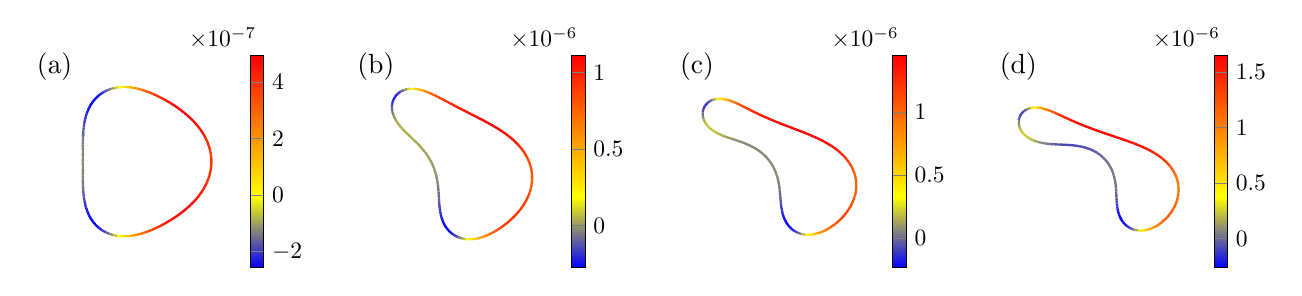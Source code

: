 \begin{tikzpicture}[scale=0.85]

\begin{axis}[
  at = {(0.0cm,0.0cm)},
  width = 5.50cm,
  hide axis,
  axis equal image,
  xmin = -1.5,
  xmax = +1.5,
  ymin = -1.5,
  ymax = +1.5,
  xtick = \empty,
  ytick = \empty,
%  title style = {align=center, yshift = -0.4cm},
%  title = {\footnotesize $\beta = 5 \times 10^{-4}$ \\ 
%           \footnotesize $U_{\max} = 5.7\;\mu$m/s},
  colorbar,
  colorbar style={
    /pgfplots/tick scale binop=\tiny{\times},
%    ytick scale label code/.code={},
    at = {(1.02,0)},
    anchor = south west,
%    ytick={0,2e-5,4e-5,6e-5,8e-5},
%    yticklabels = {\tiny $0$,\tiny $2$,\tiny $4$,\tiny $6$,\tiny $8$},
  },
  colorbar/width=2mm
]

\addplot[samples=200,surf,point meta=explicit,line width=1.0pt] coordinates{
(-8.094e-01,4.009e-01) [-1.555e-07]
(-8.115e-01,3.614e-01) [-1.484e-07]
(-8.13e-01,3.216e-01) [-1.421e-07]
(-8.14e-01,2.817e-01) [-1.366e-07]
(-8.146e-01,2.414e-01) [-1.319e-07]
(-8.149e-01,2.007e-01) [-1.279e-07]
(-8.15e-01,1.595e-01) [-1.247e-07]
(-8.15e-01,1.177e-01) [-1.222e-07]
(-8.149e-01,7.529e-02) [-1.204e-07]
(-8.149e-01,3.212e-02) [-1.194e-07]
(-8.148e-01,-1.182e-02) [-1.191e-07]
(-8.149e-01,-5.659e-02) [-1.197e-07]
(-8.149e-01,-1.022e-01) [-1.212e-07]
(-8.15e-01,-1.487e-01) [-1.236e-07]
(-8.149e-01,-1.961e-01) [-1.27e-07]
(-8.146e-01,-2.444e-01) [-1.315e-07]
(-8.139e-01,-2.936e-01) [-1.374e-07]
(-8.125e-01,-3.436e-01) [-1.445e-07]
(-8.101e-01,-3.945e-01) [-1.532e-07]
(-8.064e-01,-4.461e-01) [-1.634e-07]
(-8.009e-01,-4.984e-01) [-1.751e-07]
(-7.931e-01,-5.511e-01) [-1.882e-07]
(-7.825e-01,-6.041e-01) [-2.023e-07]
(-7.686e-01,-6.57e-01) [-2.17e-07]
(-7.508e-01,-7.094e-01) [-2.311e-07]
(-7.286e-01,-7.607e-01) [-2.433e-07]
(-7.016e-01,-8.101e-01) [-2.52e-07]
(-6.696e-01,-8.571e-01) [-2.551e-07]
(-6.326e-01,-9.006e-01) [-2.508e-07]
(-5.907e-01,-9.399e-01) [-2.375e-07]
(-5.444e-01,-9.742e-01) [-2.143e-07]
(-4.943e-01,-1.003e+00) [-1.815e-07]
(-4.412e-01,-1.026e+00) [-1.402e-07]
(-3.859e-01,-1.043e+00) [-9.218e-08]
(-3.292e-01,-1.055e+00) [-3.98e-08]
(-2.718e-01,-1.06e+00) [1.459e-08]
(-2.144e-01,-1.061e+00) [6.887e-08]
(-1.573e-01,-1.057e+00) [1.214e-07]
(-1.011e-01,-1.05e+00) [1.709e-07]
(-4.577e-02,-1.039e+00) [2.168e-07]
(8.354e-03,-1.025e+00) [2.586e-07]
(6.122e-02,-1.008e+00) [2.962e-07]
(1.128e-01,-9.901e-01) [3.297e-07]
(1.63e-01,-9.701e-01) [3.593e-07]
(2.119e-01,-9.487e-01) [3.852e-07]
(2.594e-01,-9.262e-01) [4.076e-07]
(3.055e-01,-9.028e-01) [4.269e-07]
(3.503e-01,-8.785e-01) [4.433e-07]
(3.937e-01,-8.536e-01) [4.57e-07]
(4.358e-01,-8.281e-01) [4.682e-07]
(4.765e-01,-8.021e-01) [4.771e-07]
(5.157e-01,-7.755e-01) [4.839e-07]
(5.536e-01,-7.486e-01) [4.886e-07]
(5.901e-01,-7.212e-01) [4.916e-07]
(6.252e-01,-6.934e-01) [4.928e-07]
(6.589e-01,-6.651e-01) [4.925e-07]
(6.911e-01,-6.364e-01) [4.907e-07]
(7.219e-01,-6.073e-01) [4.875e-07]
(7.514e-01,-5.776e-01) [4.832e-07]
(7.794e-01,-5.474e-01) [4.778e-07]
(8.06e-01,-5.166e-01) [4.715e-07]
(8.312e-01,-4.852e-01) [4.643e-07]
(8.55e-01,-4.531e-01) [4.565e-07]
(8.774e-01,-4.202e-01) [4.481e-07]
(8.983e-01,-3.865e-01) [4.393e-07]
(9.176e-01,-3.519e-01) [4.303e-07]
(9.354e-01,-3.164e-01) [4.213e-07]
(9.516e-01,-2.799e-01) [4.125e-07]
(9.66e-01,-2.422e-01) [4.042e-07]
(9.785e-01,-2.035e-01) [3.965e-07]
(9.889e-01,-1.637e-01) [3.897e-07]
(9.973e-01,-1.227e-01) [3.841e-07]
(1.003e+00,-8.073e-02) [3.8e-07]
(1.007e+00,-3.772e-02) [3.775e-07]
(1.008e+00,6.21e-03) [3.769e-07]
(1.006e+00,5.092e-02) [3.784e-07]
(1.0e+00,9.625e-02) [3.819e-07]
(9.924e-01,1.42e-01) [3.874e-07]
(9.812e-01,1.88e-01) [3.947e-07]
(9.667e-01,2.341e-01) [4.037e-07]
(9.49e-01,2.8e-01) [4.14e-07]
(9.281e-01,3.255e-01) [4.251e-07]
(9.042e-01,3.704e-01) [4.367e-07]
(8.772e-01,4.145e-01) [4.482e-07]
(8.473e-01,4.578e-01) [4.591e-07]
(8.148e-01,5.0e-01) [4.691e-07]
(7.797e-01,5.411e-01) [4.778e-07]
(7.423e-01,5.81e-01) [4.847e-07]
(7.027e-01,6.197e-01) [4.897e-07]
(6.612e-01,6.571e-01) [4.924e-07]
(6.18e-01,6.932e-01) [4.927e-07]
(5.731e-01,7.281e-01) [4.904e-07]
(5.269e-01,7.617e-01) [4.854e-07]
(4.794e-01,7.941e-01) [4.777e-07]
(4.308e-01,8.252e-01) [4.67e-07]
(3.812e-01,8.549e-01) [4.533e-07]
(3.308e-01,8.833e-01) [4.365e-07]
(2.795e-01,9.102e-01) [4.164e-07]
(2.275e-01,9.355e-01) [3.929e-07]
(1.749e-01,9.59e-01) [3.658e-07]
(1.217e-01,9.807e-01) [3.351e-07]
(6.794e-02,1.0e+00) [3.007e-07]
(1.377e-02,1.017e+00) [2.626e-07]
(-4.074e-02,1.032e+00) [2.208e-07]
(-9.546e-02,1.043e+00) [1.757e-07]
(-1.502e-01,1.051e+00) [1.278e-07]
(-2.047e-01,1.055e+00) [7.789e-08]
(-2.587e-01,1.055e+00) [2.703e-08]
(-3.119e-01,1.051e+00) [-2.343e-08]
(-3.637e-01,1.042e+00) [-7.195e-08]
(-4.138e-01,1.029e+00) [-1.169e-07]
(-4.616e-01,1.012e+00) [-1.568e-07]
(-5.068e-01,9.906e-01) [-1.904e-07]
(-5.489e-01,9.652e-01) [-2.169e-07]
(-5.876e-01,9.364e-01) [-2.362e-07]
(-6.227e-01,9.046e-01) [-2.484e-07]
(-6.541e-01,8.704e-01) [-2.542e-07]
(-6.819e-01,8.343e-01) [-2.547e-07]
(-7.061e-01,7.966e-01) [-2.509e-07]
(-7.27e-01,7.58e-01) [-2.44e-07]
(-7.447e-01,7.187e-01) [-2.349e-07]
(-7.597e-01,6.79e-01) [-2.246e-07]
(-7.721e-01,6.391e-01) [-2.137e-07]
(-7.823e-01,5.992e-01) [-2.026e-07]
(-7.906e-01,5.593e-01) [-1.919e-07]
(-7.972e-01,5.196e-01) [-1.817e-07]
(-8.024e-01,4.8e-01) [-1.722e-07]
(-8.063e-01,4.404e-01) [-1.635e-07]
(-8.094e-01,4.009e-01) [-1.555e-07]
(-8.115e-01,3.614e-01) [-1.484e-07]
};

\end{axis}

%%%%%%%%%%%%%%%%%%%%%%%%%%%%%
\begin{axis}[
  at = {(4.8cm,0.0cm)},
  width = 5.50cm,
  hide axis,
  axis equal image,
  xmin = -1.5,
  xmax = +1.5,
  ymin = -1.5,
  ymax = +1.5,
  xtick = \empty,
  ytick = \empty,
%  title style = {align=center, yshift = -0.4cm},
%  title = {\footnotesize $\beta = 5 \times 10^{-4}$ \\ 
%           \footnotesize $U_{\max} = 5.7\;\mu$m/s},
  colorbar,
  colorbar style={
    /pgfplots/tick scale binop=\tiny{\times},
%    ytick scale label code/.code={},
    at = {(1.02,0)},
    anchor = south west,
%    ytick={0,2e-5,4e-5,6e-5,8e-5},
%    yticklabels = {\tiny $0$,\tiny $2$,\tiny $4$,\tiny $6$,\tiny $8$},
  },
  colorbar/width=2mm
]

\addplot[samples=200,surf,point meta=explicit,line width=1.0pt] coordinates{
(-9.479e-02,-1.051e+00) [-1.635e-07]
(-5.917e-02,-1.069e+00) [-1.061e-07]
(-2.175e-02,-1.083e+00) [-3.9e-08]
(1.713e-02,-1.094e+00) [3.594e-08]
(5.716e-02,-1.101e+00) [1.161e-07]
(9.806e-02,-1.104e+00) [1.991e-07]
(1.396e-01,-1.103e+00) [2.825e-07]
(1.815e-01,-1.099e+00) [3.644e-07]
(2.236e-01,-1.092e+00) [4.43e-07]
(2.659e-01,-1.081e+00) [5.17e-07]
(3.081e-01,-1.068e+00) [5.857e-07]
(3.503e-01,-1.052e+00) [6.482e-07]
(3.924e-01,-1.034e+00) [7.045e-07]
(4.344e-01,-1.013e+00) [7.542e-07]
(4.761e-01,-9.897e-01) [7.975e-07]
(5.177e-01,-9.643e-01) [8.343e-07]
(5.589e-01,-9.369e-01) [8.648e-07]
(5.998e-01,-9.073e-01) [8.89e-07]
(6.403e-01,-8.757e-01) [9.073e-07]
(6.801e-01,-8.421e-01) [9.196e-07]
(7.192e-01,-8.063e-01) [9.261e-07]
(7.572e-01,-7.683e-01) [9.271e-07]
(7.94e-01,-7.281e-01) [9.227e-07]
(8.292e-01,-6.857e-01) [9.134e-07]
(8.623e-01,-6.409e-01) [8.998e-07]
(8.931e-01,-5.937e-01) [8.826e-07]
(9.21e-01,-5.442e-01) [8.63e-07]
(9.454e-01,-4.924e-01) [8.422e-07]
(9.659e-01,-4.386e-01) [8.221e-07]
(9.821e-01,-3.83e-01) [8.042e-07]
(9.933e-01,-3.26e-01) [7.907e-07]
(9.994e-01,-2.68e-01) [7.828e-07]
(9.999e-01,-2.097e-01) [7.82e-07]
(9.95e-01,-1.516e-01) [7.886e-07]
(9.845e-01,-9.426e-02) [8.026e-07]
(9.688e-01,-3.831e-02) [8.229e-07]
(9.482e-01,1.58e-02) [8.484e-07]
(9.232e-01,6.768e-02) [8.772e-07]
(8.942e-01,1.171e-01) [9.079e-07]
(8.619e-01,1.638e-01) [9.385e-07]
(8.267e-01,2.077e-01) [9.682e-07]
(7.893e-01,2.49e-01) [9.956e-07]
(7.5e-01,2.877e-01) [1.02e-06]
(7.093e-01,3.24e-01) [1.042e-06]
(6.677e-01,3.579e-01) [1.06e-06]
(6.253e-01,3.898e-01) [1.075e-06]
(5.827e-01,4.197e-01) [1.087e-06]
(5.398e-01,4.48e-01) [1.097e-06]
(4.97e-01,4.747e-01) [1.103e-06]
(4.544e-01,5.001e-01) [1.108e-06]
(4.122e-01,5.242e-01) [1.11e-06]
(3.704e-01,5.474e-01) [1.11e-06]
(3.292e-01,5.696e-01) [1.109e-06]
(2.886e-01,5.911e-01) [1.106e-06]
(2.486e-01,6.119e-01) [1.102e-06]
(2.092e-01,6.322e-01) [1.096e-06]
(1.704e-01,6.519e-01) [1.09e-06]
(1.323e-01,6.713e-01) [1.082e-06]
(9.479e-02,6.904e-01) [1.073e-06]
(5.781e-02,7.093e-01) [1.063e-06]
(2.131e-02,7.28e-01) [1.053e-06]
(-1.477e-02,7.466e-01) [1.04e-06]
(-5.053e-02,7.651e-01) [1.027e-06]
(-8.604e-02,7.836e-01) [1.012e-06]
(-1.214e-01,8.022e-01) [9.959e-07]
(-1.567e-01,8.208e-01) [9.775e-07]
(-1.921e-01,8.396e-01) [9.57e-07]
(-2.278e-01,8.584e-01) [9.338e-07]
(-2.637e-01,8.773e-01) [9.077e-07]
(-3.001e-01,8.962e-01) [8.779e-07]
(-3.37e-01,9.15e-01) [8.439e-07]
(-3.748e-01,9.337e-01) [8.046e-07]
(-4.135e-01,9.519e-01) [7.592e-07]
(-4.532e-01,9.695e-01) [7.065e-07]
(-4.943e-01,9.861e-01) [6.452e-07]
(-5.368e-01,1.001e+00) [5.739e-07]
(-5.809e-01,1.014e+00) [4.916e-07]
(-6.267e-01,1.024e+00) [3.975e-07]
(-6.741e-01,1.03e+00) [2.923e-07]
(-7.227e-01,1.03e+00) [1.786e-07]
(-7.719e-01,1.024e+00) [6.218e-08]
(-8.204e-01,1.011e+00) [-4.74e-08]
(-8.665e-01,9.886e-01) [-1.381e-07]
(-9.081e-01,9.573e-01) [-1.979e-07]
(-9.428e-01,9.174e-01) [-2.2e-07]
(-9.685e-01,8.703e-01) [-2.058e-07]
(-9.838e-01,8.182e-01) [-1.655e-07]
(-9.881e-01,7.633e-01) [-1.127e-07]
(-9.82e-01,7.08e-01) [-6.075e-08]
(-9.664e-01,6.539e-01) [-1.736e-08]
(-9.43e-01,6.022e-01) [1.4e-08]
(-9.132e-01,5.533e-01) [3.402e-08]
(-8.787e-01,5.072e-01) [4.46e-08]
(-8.406e-01,4.636e-01) [4.857e-08]
(-8.002e-01,4.218e-01) [4.806e-08]
(-7.584e-01,3.813e-01) [4.508e-08]
(-7.159e-01,3.412e-01) [4.072e-08]
(-6.736e-01,3.011e-01) [3.6e-08]
(-6.32e-01,2.603e-01) [3.118e-08]
(-5.917e-01,2.184e-01) [2.671e-08]
(-5.533e-01,1.75e-01) [2.239e-08]
(-5.173e-01,1.301e-01) [1.839e-08]
(-4.84e-01,8.353e-02) [1.433e-08]
(-4.539e-01,3.538e-02) [1.026e-08]
(-4.271e-01,-1.415e-02) [5.744e-09]
(-4.038e-01,-6.481e-02) [8.475e-10]
(-3.841e-01,-1.163e-01) [-4.869e-09]
(-3.678e-01,-1.682e-01) [-1.131e-08]
(-3.547e-01,-2.203e-01) [-1.889e-08]
(-3.445e-01,-2.723e-01) [-2.751e-08]
(-3.368e-01,-3.239e-01) [-3.759e-08]
(-3.311e-01,-3.749e-01) [-4.902e-08]
(-3.269e-01,-4.252e-01) [-6.225e-08]
(-3.237e-01,-4.746e-01) [-7.714e-08]
(-3.21e-01,-5.232e-01) [-9.409e-08]
(-3.181e-01,-5.709e-01) [-1.129e-07]
(-3.146e-01,-6.176e-01) [-1.336e-07]
(-3.099e-01,-6.633e-01) [-1.559e-07]
(-3.037e-01,-7.08e-01) [-1.794e-07]
(-2.954e-01,-7.515e-01) [-2.03e-07]
(-2.847e-01,-7.936e-01) [-2.258e-07]
(-2.713e-01,-8.342e-01) [-2.46e-07]
(-2.55e-01,-8.73e-01) [-2.621e-07]
(-2.357e-01,-9.098e-01) [-2.716e-07]
(-2.132e-01,-9.441e-01) [-2.729e-07]
(-1.877e-01,-9.757e-01) [-2.636e-07]
(-1.594e-01,-1.004e+00) [-2.427e-07]
(-1.283e-01,-1.03e+00) [-2.092e-07]
(-9.479e-02,-1.051e+00) [-1.635e-07]
(-5.917e-02,-1.069e+00) [-1.061e-07]
};

\end{axis}

%%%%%%%%%%%%%%%%%%%%%%%%%%%%%
\begin{axis}[
  at = {(9.6cm,0.0cm)},
  width = 5.50cm,
  hide axis,
  axis equal image,
  xmin = -1.5,
  xmax = +1.5,
  ymin = -1.5,
  ymax = +1.5,
  xtick = \empty,
  ytick = \empty,
%  title style = {align=center, yshift = -0.4cm},
%  title = {\footnotesize $\beta = 5 \times 10^{-4}$ \\ 
%           \footnotesize $U_{\max} = 5.7\;\mu$m/s},
  colorbar,
  colorbar style={
    /pgfplots/tick scale binop=\tiny{\times},
%    ytick scale label code/.code={},
    at = {(1.02,0)},
    anchor = south west,
%    ytick={0,2e-5,4e-5,6e-5,8e-5},
%    yticklabels = {\tiny $0$,\tiny $2$,\tiny $4$,\tiny $6$,\tiny $8$},
  },
  colorbar/width=2mm
]

\addplot[samples=200,surf,point meta=explicit,line width=1.0pt] coordinates{
(3.57e-01,-1.04e+00) [3.476e-07]
(3.969e-01,-1.038e+00) [4.548e-07]
(4.366e-01,-1.033e+00) [5.577e-07]
(4.76e-01,-1.024e+00) [6.545e-07]
(5.149e-01,-1.013e+00) [7.433e-07]
(5.533e-01,-9.987e-01) [8.237e-07]
(5.913e-01,-9.818e-01) [8.948e-07]
(6.286e-01,-9.624e-01) [9.569e-07]
(6.655e-01,-9.407e-01) [1.009e-06]
(7.017e-01,-9.166e-01) [1.053e-06]
(7.373e-01,-8.903e-01) [1.088e-06]
(7.722e-01,-8.617e-01) [1.114e-06]
(8.063e-01,-8.309e-01) [1.131e-06]
(8.394e-01,-7.977e-01) [1.141e-06]
(8.713e-01,-7.622e-01) [1.142e-06]
(9.018e-01,-7.243e-01) [1.137e-06]
(9.304e-01,-6.838e-01) [1.125e-06]
(9.569e-01,-6.409e-01) [1.108e-06]
(9.807e-01,-5.954e-01) [1.087e-06]
(1.001e+00,-5.475e-01) [1.065e-06]
(1.018e+00,-4.974e-01) [1.042e-06]
(1.031e+00,-4.452e-01) [1.023e-06]
(1.039e+00,-3.913e-01) [1.009e-06]
(1.041e+00,-3.362e-01) [1.004e-06]
(1.038e+00,-2.806e-01) [1.008e-06]
(1.03e+00,-2.25e-01) [1.023e-06]
(1.015e+00,-1.701e-01) [1.047e-06]
(9.949e-01,-1.165e-01) [1.081e-06]
(9.694e-01,-6.488e-02) [1.12e-06]
(9.39e-01,-1.56e-02) [1.164e-06]
(9.043e-01,3.102e-02) [1.208e-06]
(8.659e-01,7.479e-02) [1.252e-06]
(8.242e-01,1.157e-01) [1.292e-06]
(7.8e-01,1.536e-01) [1.328e-06]
(7.335e-01,1.889e-01) [1.359e-06]
(6.855e-01,2.216e-01) [1.385e-06]
(6.362e-01,2.519e-01) [1.406e-06]
(5.859e-01,2.801e-01) [1.422e-06]
(5.351e-01,3.065e-01) [1.434e-06]
(4.839e-01,3.311e-01) [1.442e-06]
(4.326e-01,3.543e-01) [1.448e-06]
(3.814e-01,3.763e-01) [1.45e-06]
(3.304e-01,3.973e-01) [1.451e-06]
(2.797e-01,4.174e-01) [1.45e-06]
(2.296e-01,4.368e-01) [1.447e-06]
(1.802e-01,4.557e-01) [1.443e-06]
(1.314e-01,4.742e-01) [1.439e-06]
(8.34e-02,4.923e-01) [1.433e-06]
(3.626e-02,5.103e-01) [1.427e-06]
(-9.971e-03,5.282e-01) [1.421e-06]
(-5.526e-02,5.46e-01) [1.413e-06]
(-9.957e-02,5.637e-01) [1.405e-06]
(-1.429e-01,5.816e-01) [1.396e-06]
(-1.853e-01,5.994e-01) [1.386e-06]
(-2.266e-01,6.174e-01) [1.374e-06]
(-2.671e-01,6.355e-01) [1.361e-06]
(-3.066e-01,6.536e-01) [1.345e-06]
(-3.453e-01,6.718e-01) [1.328e-06]
(-3.832e-01,6.901e-01) [1.308e-06]
(-4.205e-01,7.084e-01) [1.285e-06]
(-4.572e-01,7.267e-01) [1.258e-06]
(-4.934e-01,7.449e-01) [1.228e-06]
(-5.294e-01,7.631e-01) [1.192e-06]
(-5.652e-01,7.809e-01) [1.152e-06]
(-6.011e-01,7.985e-01) [1.104e-06]
(-6.372e-01,8.155e-01) [1.049e-06]
(-6.738e-01,8.318e-01) [9.851e-07]
(-7.111e-01,8.47e-01) [9.106e-07]
(-7.493e-01,8.607e-01) [8.239e-07]
(-7.886e-01,8.724e-01) [7.238e-07]
(-8.291e-01,8.814e-01) [6.094e-07]
(-8.708e-01,8.869e-01) [4.812e-07]
(-9.136e-01,8.877e-01) [3.427e-07]
(-9.567e-01,8.827e-01) [2.007e-07]
(-9.993e-01,8.707e-01) [6.772e-08]
(-1.04e+00,8.509e-01) [-4.07e-08]
(-1.076e+00,8.226e-01) [-1.078e-07]
(-1.105e+00,7.864e-01) [-1.244e-07]
(-1.126e+00,7.435e-01) [-9.226e-08]
(-1.136e+00,6.96e-01) [-2.733e-08]
(-1.135e+00,6.466e-01) [4.934e-08]
(-1.123e+00,5.977e-01) [1.178e-07]
(-1.101e+00,5.514e-01) [1.672e-07]
(-1.071e+00,5.09e-01) [1.941e-07]
(-1.034e+00,4.712e-01) [2.017e-07]
(-9.919e-01,4.381e-01) [1.949e-07]
(-9.456e-01,4.094e-01) [1.794e-07]
(-8.964e-01,3.846e-01) [1.596e-07]
(-8.45e-01,3.628e-01) [1.388e-07]
(-7.922e-01,3.433e-01) [1.192e-07]
(-7.384e-01,3.251e-01) [1.021e-07]
(-6.84e-01,3.074e-01) [8.812e-08]
(-6.293e-01,2.893e-01) [7.744e-08]
(-5.746e-01,2.701e-01) [6.991e-08]
(-5.205e-01,2.49e-01) [6.532e-08]
(-4.672e-01,2.254e-01) [6.313e-08]
(-4.153e-01,1.988e-01) [6.297e-08]
(-3.652e-01,1.688e-01) [6.416e-08]
(-3.176e-01,1.353e-01) [6.636e-08]
(-2.729e-01,9.809e-02) [6.884e-08]
(-2.318e-01,5.739e-02) [7.132e-08]
(-1.945e-01,1.346e-02) [7.308e-08]
(-1.615e-01,-3.329e-02) [7.396e-08]
(-1.33e-01,-8.239e-02) [7.325e-08]
(-1.089e-01,-1.333e-01) [7.097e-08]
(-8.905e-02,-1.854e-01) [6.649e-08]
(-7.326e-02,-2.382e-01) [5.995e-08]
(-6.106e-02,-2.913e-01) [5.076e-08]
(-5.187e-02,-3.442e-01) [3.91e-08]
(-4.507e-02,-3.967e-01) [2.432e-08]
(-3.994e-02,-4.486e-01) [6.615e-09]
(-3.575e-02,-4.998e-01) [-1.468e-08]
(-3.173e-02,-5.501e-01) [-3.922e-08]
(-2.713e-02,-5.994e-01) [-6.735e-08]
(-2.124e-02,-6.477e-01) [-9.816e-08]
(-1.337e-02,-6.948e-01) [-1.311e-07]
(-2.914e-03,-7.404e-01) [-1.639e-07]
(1.061e-02,-7.844e-01) [-1.944e-07]
(2.758e-02,-8.261e-01) [-2.188e-07]
(4.82e-02,-8.653e-01) [-2.337e-07]
(7.249e-02,-9.014e-01) [-2.346e-07]
(1.003e-01,-9.338e-01) [-2.184e-07]
(1.313e-01,-9.623e-01) [-1.829e-07]
(1.651e-01,-9.864e-01) [-1.278e-07]
(2.011e-01,-1.006e+00) [-5.451e-08]
(2.387e-01,-1.021e+00) [3.379e-08]
(2.776e-01,-1.032e+00) [1.332e-07]
(3.171e-01,-1.038e+00) [2.392e-07]
(3.57e-01,-1.04e+00) [3.476e-07]
(3.969e-01,-1.038e+00) [4.548e-07]
};

\end{axis}

%%%%%%%%%%%%%%%%%%%%%%%%%%%%%
\begin{axis}[
  at = {(14.4cm,0.0cm)},
  width = 5.50cm,
  hide axis,
  axis equal image,
  xmin = -1.5,
  xmax = +1.5,
  ymin = -1.5,
  ymax = +1.5,
  xtick = \empty,
  ytick = \empty,
%  title style = {align=center, yshift = -0.4cm},
%  title = {\footnotesize $\beta = 5 \times 10^{-4}$ \\ 
%           \footnotesize $U_{\max} = 5.7\;\mu$m/s},
  colorbar,
  colorbar style={
    /pgfplots/tick scale binop=\tiny{\times},
%    ytick scale label code/.code={},
    at = {(1.02,0)},
    anchor = south west,
%    ytick={0,2e-5,4e-5,6e-5,8e-5},
%    yticklabels = {\tiny $0$,\tiny $2$,\tiny $4$,\tiny $6$,\tiny $8$},
  },
  colorbar/width=2mm
]

\addplot[samples=200,surf,point meta=explicit,line width=1.0pt] coordinates{
(2.264e-01,-7.913e-01) [-2.424e-07]
(2.449e-01,-8.266e-01) [-2.568e-07]
(2.674e-01,-8.598e-01) [-2.555e-07]
(2.939e-01,-8.901e-01) [-2.337e-07]
(3.243e-01,-9.169e-01) [-1.87e-07]
(3.584e-01,-9.397e-01) [-1.137e-07]
(3.957e-01,-9.578e-01) [-1.452e-08]
(4.357e-01,-9.707e-01) [1.066e-07]
(4.778e-01,-9.784e-01) [2.433e-07]
(5.212e-01,-9.806e-01) [3.878e-07]
(5.654e-01,-9.775e-01) [5.323e-07]
(6.097e-01,-9.692e-01) [6.698e-07]
(6.537e-01,-9.56e-01) [7.951e-07]
(6.971e-01,-9.383e-01) [9.046e-07]
(7.394e-01,-9.163e-01) [9.963e-07]
(7.806e-01,-8.904e-01) [1.069e-06]
(8.204e-01,-8.608e-01) [1.124e-06]
(8.584e-01,-8.277e-01) [1.161e-06]
(8.945e-01,-7.912e-01) [1.182e-06]
(9.283e-01,-7.515e-01) [1.187e-06]
(9.593e-01,-7.086e-01) [1.18e-06]
(9.871e-01,-6.626e-01) [1.163e-06]
(1.011e+00,-6.138e-01) [1.138e-06]
(1.031e+00,-5.623e-01) [1.111e-06]
(1.045e+00,-5.085e-01) [1.084e-06]
(1.054e+00,-4.529e-01) [1.064e-06]
(1.057e+00,-3.962e-01) [1.054e-06]
(1.053e+00,-3.391e-01) [1.058e-06]
(1.043e+00,-2.824e-01) [1.076e-06]
(1.026e+00,-2.271e-01) [1.108e-06]
(1.003e+00,-1.737e-01) [1.151e-06]
(9.744e-01,-1.23e-01) [1.201e-06]
(9.408e-01,-7.54e-02) [1.255e-06]
(9.028e-01,-3.108e-02) [1.31e-06]
(8.614e-01,9.839e-03) [1.361e-06]
(8.17e-01,4.743e-02) [1.408e-06]
(7.705e-01,8.187e-02) [1.448e-06]
(7.223e-01,1.134e-01) [1.483e-06]
(6.728e-01,1.422e-01) [1.512e-06]
(6.226e-01,1.688e-01) [1.535e-06]
(5.718e-01,1.932e-01) [1.554e-06]
(5.209e-01,2.159e-01) [1.568e-06]
(4.7e-01,2.37e-01) [1.58e-06]
(4.193e-01,2.569e-01) [1.589e-06]
(3.689e-01,2.757e-01) [1.597e-06]
(3.191e-01,2.936e-01) [1.603e-06]
(2.699e-01,3.108e-01) [1.609e-06]
(2.213e-01,3.274e-01) [1.615e-06]
(1.735e-01,3.436e-01) [1.62e-06]
(1.266e-01,3.594e-01) [1.625e-06]
(8.046e-02,3.749e-01) [1.63e-06]
(3.524e-02,3.902e-01) [1.635e-06]
(-9.085e-03,4.054e-01) [1.639e-06]
(-5.25e-02,4.205e-01) [1.643e-06]
(-9.503e-02,4.356e-01) [1.645e-06]
(-1.367e-01,4.506e-01) [1.646e-06]
(-1.775e-01,4.656e-01) [1.646e-06]
(-2.175e-01,4.807e-01) [1.643e-06]
(-2.568e-01,4.959e-01) [1.639e-06]
(-2.954e-01,5.112e-01) [1.631e-06]
(-3.334e-01,5.266e-01) [1.621e-06]
(-3.709e-01,5.422e-01) [1.609e-06]
(-4.079e-01,5.58e-01) [1.592e-06]
(-4.446e-01,5.739e-01) [1.573e-06]
(-4.811e-01,5.902e-01) [1.549e-06]
(-5.175e-01,6.066e-01) [1.521e-06]
(-5.54e-01,6.233e-01) [1.487e-06]
(-5.905e-01,6.401e-01) [1.448e-06]
(-6.274e-01,6.571e-01) [1.402e-06]
(-6.648e-01,6.74e-01) [1.347e-06]
(-7.027e-01,6.908e-01) [1.283e-06]
(-7.415e-01,7.072e-01) [1.207e-06]
(-7.814e-01,7.227e-01) [1.117e-06]
(-8.225e-01,7.37e-01) [1.011e-06]
(-8.65e-01,7.492e-01) [8.86e-07]
(-9.091e-01,7.585e-01) [7.408e-07]
(-9.548e-01,7.637e-01) [5.76e-07]
(-1.002e+00,7.633e-01) [3.973e-07]
(-1.049e+00,7.558e-01) [2.173e-07]
(-1.095e+00,7.395e-01) [5.731e-08]
(-1.137e+00,7.135e-01) [-5.599e-08]
(-1.172e+00,6.777e-01) [-1.009e-07]
(-1.197e+00,6.333e-01) [-7.371e-08]
(-1.21e+00,5.83e-01) [5.447e-09]
(-1.21e+00,5.302e-01) [1.026e-07]
(-1.197e+00,4.782e-01) [1.859e-07]
(-1.173e+00,4.298e-01) [2.38e-07]
(-1.138e+00,3.868e-01) [2.555e-07]
(-1.096e+00,3.5e-01) [2.447e-07]
(-1.049e+00,3.198e-01) [2.146e-07]
(-9.974e-01,2.957e-01) [1.739e-07]
(-9.433e-01,2.772e-01) [1.292e-07]
(-8.873e-01,2.635e-01) [8.528e-08]
(-8.302e-01,2.539e-01) [4.5e-08]
(-7.725e-01,2.474e-01) [1.011e-08]
(-7.143e-01,2.431e-01) [-1.869e-08]
(-6.561e-01,2.403e-01) [-4.11e-08]
(-5.977e-01,2.38e-01) [-5.738e-08]
(-5.395e-01,2.354e-01) [-6.782e-08]
(-4.815e-01,2.318e-01) [-7.309e-08]
(-4.239e-01,2.264e-01) [-7.37e-08]
(-3.668e-01,2.184e-01) [-7.05e-08]
(-3.106e-01,2.074e-01) [-6.401e-08]
(-2.557e-01,1.928e-01) [-5.517e-08]
(-2.026e-01,1.743e-01) [-4.442e-08]
(-1.517e-01,1.516e-01) [-3.27e-08]
(-1.035e-01,1.247e-01) [-2.032e-08]
(-5.871e-02,9.382e-02) [-8.194e-09]
(-1.768e-02,5.915e-02) [3.547e-09]
(1.919e-02,2.116e-02) [1.4e-08]
(5.166e-02,-1.964e-02) [2.318e-08]
(7.962e-02,-6.264e-02) [3.025e-08]
(1.031e-01,-1.073e-01) [3.542e-08]
(1.224e-01,-1.529e-01) [3.795e-08]
(1.376e-01,-1.991e-01) [3.823e-08]
(1.494e-01,-2.454e-01) [3.565e-08]
(1.581e-01,-2.914e-01) [3.064e-08]
(1.643e-01,-3.37e-01) [2.26e-08]
(1.685e-01,-3.819e-01) [1.19e-08]
(1.714e-01,-4.261e-01) [-2.134e-09]
(1.734e-01,-4.695e-01) [-1.92e-08]
(1.753e-01,-5.123e-01) [-3.992e-08]
(1.774e-01,-5.543e-01) [-6.393e-08]
(1.804e-01,-5.957e-01) [-9.154e-08]
(1.848e-01,-6.365e-01) [-1.219e-07]
(1.911e-01,-6.766e-01) [-1.544e-07]
(1.998e-01,-7.159e-01) [-1.871e-07]
(2.115e-01,-7.542e-01) [-2.177e-07]
(2.264e-01,-7.913e-01) [-2.424e-07]
(2.449e-01,-8.266e-01) [-2.568e-07]
};

\end{axis}


\node at (0.3,3.0) {(a)};
\node at (5.1,3.0) {(b)};
\node at (9.9,3.0) {(c)};
\node at (14.7,3.0) {(d)};



\end{tikzpicture}
